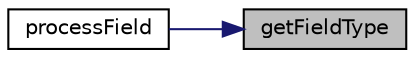 digraph "getFieldType"
{
 // LATEX_PDF_SIZE
  edge [fontname="Helvetica",fontsize="10",labelfontname="Helvetica",labelfontsize="10"];
  node [fontname="Helvetica",fontsize="10",shape=record];
  rankdir="RL";
  Node1 [label="getFieldType",height=0.2,width=0.4,color="black", fillcolor="grey75", style="filled", fontcolor="black",tooltip=" "];
  Node1 -> Node2 [dir="back",color="midnightblue",fontsize="10",style="solid",fontname="Helvetica"];
  Node2 [label="processField",height=0.2,width=0.4,color="black", fillcolor="white", style="filled",URL="$classpFlow_1_1processField.html#a0a86c835a789080210d1b477e5d77113",tooltip=" "];
}
